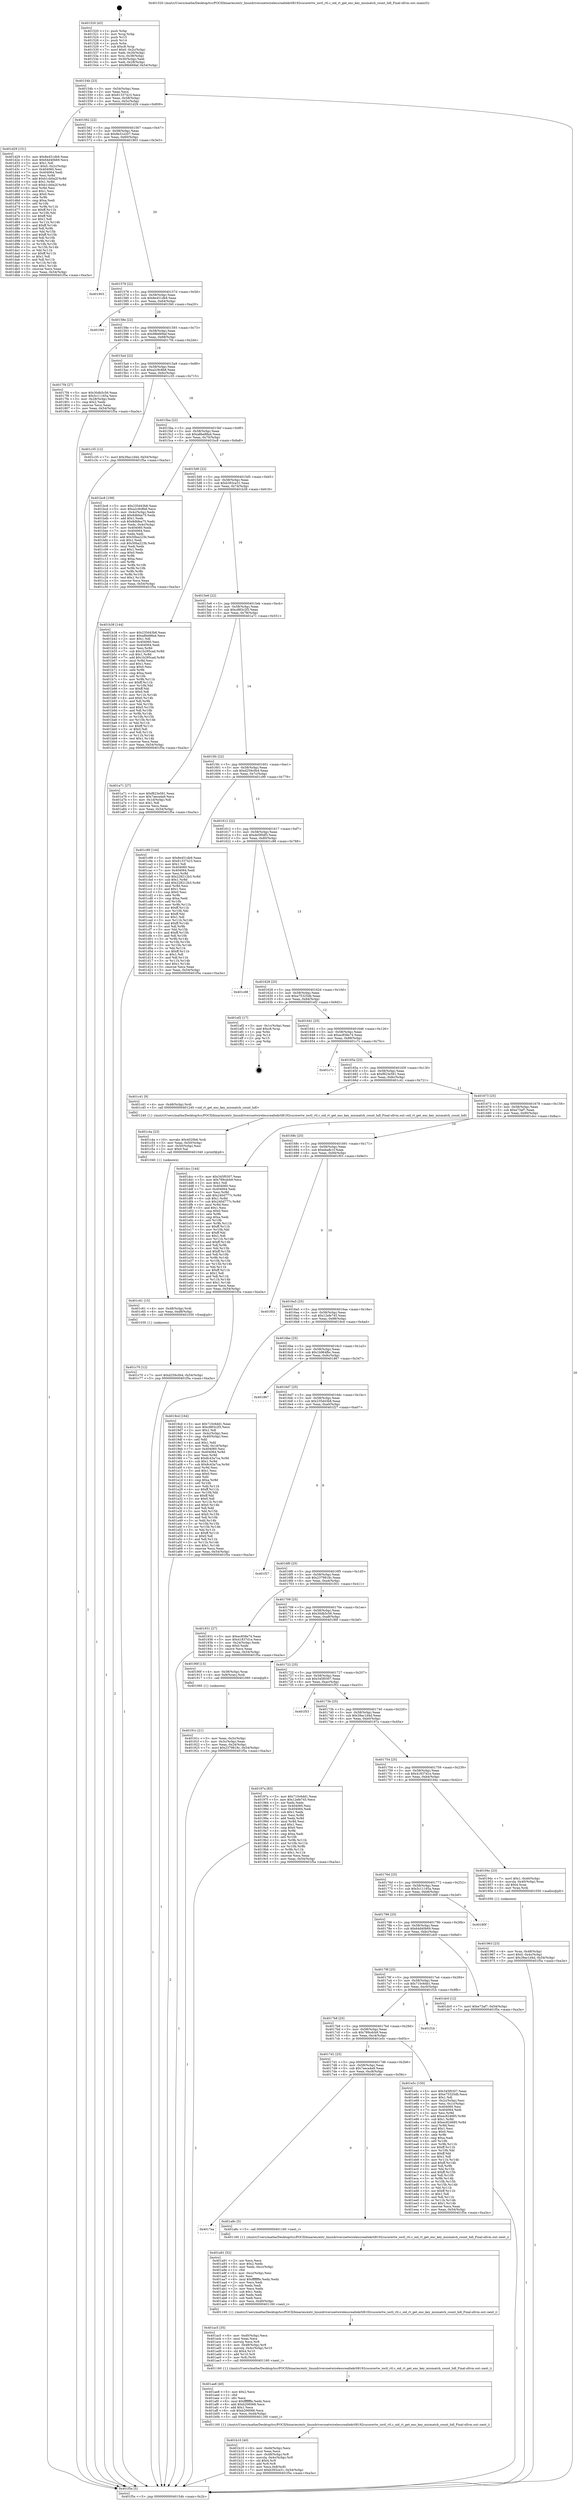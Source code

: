 digraph "0x401520" {
  label = "0x401520 (/mnt/c/Users/mathe/Desktop/tcc/POCII/binaries/extr_linuxdriversnetwirelessrealtekrtl8192cucorertw_ioctl_rtl.c_oid_rt_get_enc_key_mismatch_count_hdl_Final-ollvm.out::main(0))"
  labelloc = "t"
  node[shape=record]

  Entry [label="",width=0.3,height=0.3,shape=circle,fillcolor=black,style=filled]
  "0x40154b" [label="{
     0x40154b [23]\l
     | [instrs]\l
     &nbsp;&nbsp;0x40154b \<+3\>: mov -0x54(%rbp),%eax\l
     &nbsp;&nbsp;0x40154e \<+2\>: mov %eax,%ecx\l
     &nbsp;&nbsp;0x401550 \<+6\>: sub $0x81337423,%ecx\l
     &nbsp;&nbsp;0x401556 \<+3\>: mov %eax,-0x58(%rbp)\l
     &nbsp;&nbsp;0x401559 \<+3\>: mov %ecx,-0x5c(%rbp)\l
     &nbsp;&nbsp;0x40155c \<+6\>: je 0000000000401d29 \<main+0x809\>\l
  }"]
  "0x401d29" [label="{
     0x401d29 [151]\l
     | [instrs]\l
     &nbsp;&nbsp;0x401d29 \<+5\>: mov $0x8e451db9,%eax\l
     &nbsp;&nbsp;0x401d2e \<+5\>: mov $0x64d40b69,%ecx\l
     &nbsp;&nbsp;0x401d33 \<+2\>: mov $0x1,%dl\l
     &nbsp;&nbsp;0x401d35 \<+7\>: movl $0x0,-0x2c(%rbp)\l
     &nbsp;&nbsp;0x401d3c \<+7\>: mov 0x404060,%esi\l
     &nbsp;&nbsp;0x401d43 \<+7\>: mov 0x404064,%edi\l
     &nbsp;&nbsp;0x401d4a \<+3\>: mov %esi,%r8d\l
     &nbsp;&nbsp;0x401d4d \<+7\>: add $0xb1cb0a2f,%r8d\l
     &nbsp;&nbsp;0x401d54 \<+4\>: sub $0x1,%r8d\l
     &nbsp;&nbsp;0x401d58 \<+7\>: sub $0xb1cb0a2f,%r8d\l
     &nbsp;&nbsp;0x401d5f \<+4\>: imul %r8d,%esi\l
     &nbsp;&nbsp;0x401d63 \<+3\>: and $0x1,%esi\l
     &nbsp;&nbsp;0x401d66 \<+3\>: cmp $0x0,%esi\l
     &nbsp;&nbsp;0x401d69 \<+4\>: sete %r9b\l
     &nbsp;&nbsp;0x401d6d \<+3\>: cmp $0xa,%edi\l
     &nbsp;&nbsp;0x401d70 \<+4\>: setl %r10b\l
     &nbsp;&nbsp;0x401d74 \<+3\>: mov %r9b,%r11b\l
     &nbsp;&nbsp;0x401d77 \<+4\>: xor $0xff,%r11b\l
     &nbsp;&nbsp;0x401d7b \<+3\>: mov %r10b,%bl\l
     &nbsp;&nbsp;0x401d7e \<+3\>: xor $0xff,%bl\l
     &nbsp;&nbsp;0x401d81 \<+3\>: xor $0x1,%dl\l
     &nbsp;&nbsp;0x401d84 \<+3\>: mov %r11b,%r14b\l
     &nbsp;&nbsp;0x401d87 \<+4\>: and $0xff,%r14b\l
     &nbsp;&nbsp;0x401d8b \<+3\>: and %dl,%r9b\l
     &nbsp;&nbsp;0x401d8e \<+3\>: mov %bl,%r15b\l
     &nbsp;&nbsp;0x401d91 \<+4\>: and $0xff,%r15b\l
     &nbsp;&nbsp;0x401d95 \<+3\>: and %dl,%r10b\l
     &nbsp;&nbsp;0x401d98 \<+3\>: or %r9b,%r14b\l
     &nbsp;&nbsp;0x401d9b \<+3\>: or %r10b,%r15b\l
     &nbsp;&nbsp;0x401d9e \<+3\>: xor %r15b,%r14b\l
     &nbsp;&nbsp;0x401da1 \<+3\>: or %bl,%r11b\l
     &nbsp;&nbsp;0x401da4 \<+4\>: xor $0xff,%r11b\l
     &nbsp;&nbsp;0x401da8 \<+3\>: or $0x1,%dl\l
     &nbsp;&nbsp;0x401dab \<+3\>: and %dl,%r11b\l
     &nbsp;&nbsp;0x401dae \<+3\>: or %r11b,%r14b\l
     &nbsp;&nbsp;0x401db1 \<+4\>: test $0x1,%r14b\l
     &nbsp;&nbsp;0x401db5 \<+3\>: cmovne %ecx,%eax\l
     &nbsp;&nbsp;0x401db8 \<+3\>: mov %eax,-0x54(%rbp)\l
     &nbsp;&nbsp;0x401dbb \<+5\>: jmp 0000000000401f5a \<main+0xa3a\>\l
  }"]
  "0x401562" [label="{
     0x401562 [22]\l
     | [instrs]\l
     &nbsp;&nbsp;0x401562 \<+5\>: jmp 0000000000401567 \<main+0x47\>\l
     &nbsp;&nbsp;0x401567 \<+3\>: mov -0x58(%rbp),%eax\l
     &nbsp;&nbsp;0x40156a \<+5\>: sub $0x8e31e207,%eax\l
     &nbsp;&nbsp;0x40156f \<+3\>: mov %eax,-0x60(%rbp)\l
     &nbsp;&nbsp;0x401572 \<+6\>: je 0000000000401903 \<main+0x3e3\>\l
  }"]
  Exit [label="",width=0.3,height=0.3,shape=circle,fillcolor=black,style=filled,peripheries=2]
  "0x401903" [label="{
     0x401903\l
  }", style=dashed]
  "0x401578" [label="{
     0x401578 [22]\l
     | [instrs]\l
     &nbsp;&nbsp;0x401578 \<+5\>: jmp 000000000040157d \<main+0x5d\>\l
     &nbsp;&nbsp;0x40157d \<+3\>: mov -0x58(%rbp),%eax\l
     &nbsp;&nbsp;0x401580 \<+5\>: sub $0x8e451db9,%eax\l
     &nbsp;&nbsp;0x401585 \<+3\>: mov %eax,-0x64(%rbp)\l
     &nbsp;&nbsp;0x401588 \<+6\>: je 0000000000401f40 \<main+0xa20\>\l
  }"]
  "0x401c70" [label="{
     0x401c70 [12]\l
     | [instrs]\l
     &nbsp;&nbsp;0x401c70 \<+7\>: movl $0xd259c0b4,-0x54(%rbp)\l
     &nbsp;&nbsp;0x401c77 \<+5\>: jmp 0000000000401f5a \<main+0xa3a\>\l
  }"]
  "0x401f40" [label="{
     0x401f40\l
  }", style=dashed]
  "0x40158e" [label="{
     0x40158e [22]\l
     | [instrs]\l
     &nbsp;&nbsp;0x40158e \<+5\>: jmp 0000000000401593 \<main+0x73\>\l
     &nbsp;&nbsp;0x401593 \<+3\>: mov -0x58(%rbp),%eax\l
     &nbsp;&nbsp;0x401596 \<+5\>: sub $0x98b669af,%eax\l
     &nbsp;&nbsp;0x40159b \<+3\>: mov %eax,-0x68(%rbp)\l
     &nbsp;&nbsp;0x40159e \<+6\>: je 00000000004017f4 \<main+0x2d4\>\l
  }"]
  "0x401c61" [label="{
     0x401c61 [15]\l
     | [instrs]\l
     &nbsp;&nbsp;0x401c61 \<+4\>: mov -0x48(%rbp),%rdi\l
     &nbsp;&nbsp;0x401c65 \<+6\>: mov %eax,-0xd8(%rbp)\l
     &nbsp;&nbsp;0x401c6b \<+5\>: call 0000000000401030 \<free@plt\>\l
     | [calls]\l
     &nbsp;&nbsp;0x401030 \{1\} (unknown)\l
  }"]
  "0x4017f4" [label="{
     0x4017f4 [27]\l
     | [instrs]\l
     &nbsp;&nbsp;0x4017f4 \<+5\>: mov $0x30db5c56,%eax\l
     &nbsp;&nbsp;0x4017f9 \<+5\>: mov $0x5c11165a,%ecx\l
     &nbsp;&nbsp;0x4017fe \<+3\>: mov -0x28(%rbp),%edx\l
     &nbsp;&nbsp;0x401801 \<+3\>: cmp $0x2,%edx\l
     &nbsp;&nbsp;0x401804 \<+3\>: cmovne %ecx,%eax\l
     &nbsp;&nbsp;0x401807 \<+3\>: mov %eax,-0x54(%rbp)\l
     &nbsp;&nbsp;0x40180a \<+5\>: jmp 0000000000401f5a \<main+0xa3a\>\l
  }"]
  "0x4015a4" [label="{
     0x4015a4 [22]\l
     | [instrs]\l
     &nbsp;&nbsp;0x4015a4 \<+5\>: jmp 00000000004015a9 \<main+0x89\>\l
     &nbsp;&nbsp;0x4015a9 \<+3\>: mov -0x58(%rbp),%eax\l
     &nbsp;&nbsp;0x4015ac \<+5\>: sub $0xa2c9c8b8,%eax\l
     &nbsp;&nbsp;0x4015b1 \<+3\>: mov %eax,-0x6c(%rbp)\l
     &nbsp;&nbsp;0x4015b4 \<+6\>: je 0000000000401c35 \<main+0x715\>\l
  }"]
  "0x401f5a" [label="{
     0x401f5a [5]\l
     | [instrs]\l
     &nbsp;&nbsp;0x401f5a \<+5\>: jmp 000000000040154b \<main+0x2b\>\l
  }"]
  "0x401520" [label="{
     0x401520 [43]\l
     | [instrs]\l
     &nbsp;&nbsp;0x401520 \<+1\>: push %rbp\l
     &nbsp;&nbsp;0x401521 \<+3\>: mov %rsp,%rbp\l
     &nbsp;&nbsp;0x401524 \<+2\>: push %r15\l
     &nbsp;&nbsp;0x401526 \<+2\>: push %r14\l
     &nbsp;&nbsp;0x401528 \<+1\>: push %rbx\l
     &nbsp;&nbsp;0x401529 \<+7\>: sub $0xc8,%rsp\l
     &nbsp;&nbsp;0x401530 \<+7\>: movl $0x0,-0x2c(%rbp)\l
     &nbsp;&nbsp;0x401537 \<+3\>: mov %edi,-0x30(%rbp)\l
     &nbsp;&nbsp;0x40153a \<+4\>: mov %rsi,-0x38(%rbp)\l
     &nbsp;&nbsp;0x40153e \<+3\>: mov -0x30(%rbp),%edi\l
     &nbsp;&nbsp;0x401541 \<+3\>: mov %edi,-0x28(%rbp)\l
     &nbsp;&nbsp;0x401544 \<+7\>: movl $0x98b669af,-0x54(%rbp)\l
  }"]
  "0x401c4a" [label="{
     0x401c4a [23]\l
     | [instrs]\l
     &nbsp;&nbsp;0x401c4a \<+10\>: movabs $0x4020b6,%rdi\l
     &nbsp;&nbsp;0x401c54 \<+3\>: mov %eax,-0x50(%rbp)\l
     &nbsp;&nbsp;0x401c57 \<+3\>: mov -0x50(%rbp),%esi\l
     &nbsp;&nbsp;0x401c5a \<+2\>: mov $0x0,%al\l
     &nbsp;&nbsp;0x401c5c \<+5\>: call 0000000000401040 \<printf@plt\>\l
     | [calls]\l
     &nbsp;&nbsp;0x401040 \{1\} (unknown)\l
  }"]
  "0x401c35" [label="{
     0x401c35 [12]\l
     | [instrs]\l
     &nbsp;&nbsp;0x401c35 \<+7\>: movl $0x39ac1d4d,-0x54(%rbp)\l
     &nbsp;&nbsp;0x401c3c \<+5\>: jmp 0000000000401f5a \<main+0xa3a\>\l
  }"]
  "0x4015ba" [label="{
     0x4015ba [22]\l
     | [instrs]\l
     &nbsp;&nbsp;0x4015ba \<+5\>: jmp 00000000004015bf \<main+0x9f\>\l
     &nbsp;&nbsp;0x4015bf \<+3\>: mov -0x58(%rbp),%eax\l
     &nbsp;&nbsp;0x4015c2 \<+5\>: sub $0xa8be88a4,%eax\l
     &nbsp;&nbsp;0x4015c7 \<+3\>: mov %eax,-0x70(%rbp)\l
     &nbsp;&nbsp;0x4015ca \<+6\>: je 0000000000401bc8 \<main+0x6a8\>\l
  }"]
  "0x401b10" [label="{
     0x401b10 [40]\l
     | [instrs]\l
     &nbsp;&nbsp;0x401b10 \<+6\>: mov -0xd4(%rbp),%ecx\l
     &nbsp;&nbsp;0x401b16 \<+3\>: imul %eax,%ecx\l
     &nbsp;&nbsp;0x401b19 \<+4\>: mov -0x48(%rbp),%r8\l
     &nbsp;&nbsp;0x401b1d \<+4\>: movslq -0x4c(%rbp),%r9\l
     &nbsp;&nbsp;0x401b21 \<+4\>: shl $0x4,%r9\l
     &nbsp;&nbsp;0x401b25 \<+3\>: add %r9,%r8\l
     &nbsp;&nbsp;0x401b28 \<+4\>: mov %ecx,0x8(%r8)\l
     &nbsp;&nbsp;0x401b2c \<+7\>: movl $0xb393ce31,-0x54(%rbp)\l
     &nbsp;&nbsp;0x401b33 \<+5\>: jmp 0000000000401f5a \<main+0xa3a\>\l
  }"]
  "0x401bc8" [label="{
     0x401bc8 [109]\l
     | [instrs]\l
     &nbsp;&nbsp;0x401bc8 \<+5\>: mov $0x235d43b8,%eax\l
     &nbsp;&nbsp;0x401bcd \<+5\>: mov $0xa2c9c8b8,%ecx\l
     &nbsp;&nbsp;0x401bd2 \<+3\>: mov -0x4c(%rbp),%edx\l
     &nbsp;&nbsp;0x401bd5 \<+6\>: add $0x8dbfea75,%edx\l
     &nbsp;&nbsp;0x401bdb \<+3\>: add $0x1,%edx\l
     &nbsp;&nbsp;0x401bde \<+6\>: sub $0x8dbfea75,%edx\l
     &nbsp;&nbsp;0x401be4 \<+3\>: mov %edx,-0x4c(%rbp)\l
     &nbsp;&nbsp;0x401be7 \<+7\>: mov 0x404060,%edx\l
     &nbsp;&nbsp;0x401bee \<+7\>: mov 0x404064,%esi\l
     &nbsp;&nbsp;0x401bf5 \<+2\>: mov %edx,%edi\l
     &nbsp;&nbsp;0x401bf7 \<+6\>: add $0x50ba223b,%edi\l
     &nbsp;&nbsp;0x401bfd \<+3\>: sub $0x1,%edi\l
     &nbsp;&nbsp;0x401c00 \<+6\>: sub $0x50ba223b,%edi\l
     &nbsp;&nbsp;0x401c06 \<+3\>: imul %edi,%edx\l
     &nbsp;&nbsp;0x401c09 \<+3\>: and $0x1,%edx\l
     &nbsp;&nbsp;0x401c0c \<+3\>: cmp $0x0,%edx\l
     &nbsp;&nbsp;0x401c0f \<+4\>: sete %r8b\l
     &nbsp;&nbsp;0x401c13 \<+3\>: cmp $0xa,%esi\l
     &nbsp;&nbsp;0x401c16 \<+4\>: setl %r9b\l
     &nbsp;&nbsp;0x401c1a \<+3\>: mov %r8b,%r10b\l
     &nbsp;&nbsp;0x401c1d \<+3\>: and %r9b,%r10b\l
     &nbsp;&nbsp;0x401c20 \<+3\>: xor %r9b,%r8b\l
     &nbsp;&nbsp;0x401c23 \<+3\>: or %r8b,%r10b\l
     &nbsp;&nbsp;0x401c26 \<+4\>: test $0x1,%r10b\l
     &nbsp;&nbsp;0x401c2a \<+3\>: cmovne %ecx,%eax\l
     &nbsp;&nbsp;0x401c2d \<+3\>: mov %eax,-0x54(%rbp)\l
     &nbsp;&nbsp;0x401c30 \<+5\>: jmp 0000000000401f5a \<main+0xa3a\>\l
  }"]
  "0x4015d0" [label="{
     0x4015d0 [22]\l
     | [instrs]\l
     &nbsp;&nbsp;0x4015d0 \<+5\>: jmp 00000000004015d5 \<main+0xb5\>\l
     &nbsp;&nbsp;0x4015d5 \<+3\>: mov -0x58(%rbp),%eax\l
     &nbsp;&nbsp;0x4015d8 \<+5\>: sub $0xb393ce31,%eax\l
     &nbsp;&nbsp;0x4015dd \<+3\>: mov %eax,-0x74(%rbp)\l
     &nbsp;&nbsp;0x4015e0 \<+6\>: je 0000000000401b38 \<main+0x618\>\l
  }"]
  "0x401ae8" [label="{
     0x401ae8 [40]\l
     | [instrs]\l
     &nbsp;&nbsp;0x401ae8 \<+5\>: mov $0x2,%ecx\l
     &nbsp;&nbsp;0x401aed \<+1\>: cltd\l
     &nbsp;&nbsp;0x401aee \<+2\>: idiv %ecx\l
     &nbsp;&nbsp;0x401af0 \<+6\>: imul $0xfffffffe,%edx,%ecx\l
     &nbsp;&nbsp;0x401af6 \<+6\>: add $0xb206068,%ecx\l
     &nbsp;&nbsp;0x401afc \<+3\>: add $0x1,%ecx\l
     &nbsp;&nbsp;0x401aff \<+6\>: sub $0xb206068,%ecx\l
     &nbsp;&nbsp;0x401b05 \<+6\>: mov %ecx,-0xd4(%rbp)\l
     &nbsp;&nbsp;0x401b0b \<+5\>: call 0000000000401160 \<next_i\>\l
     | [calls]\l
     &nbsp;&nbsp;0x401160 \{1\} (/mnt/c/Users/mathe/Desktop/tcc/POCII/binaries/extr_linuxdriversnetwirelessrealtekrtl8192cucorertw_ioctl_rtl.c_oid_rt_get_enc_key_mismatch_count_hdl_Final-ollvm.out::next_i)\l
  }"]
  "0x401b38" [label="{
     0x401b38 [144]\l
     | [instrs]\l
     &nbsp;&nbsp;0x401b38 \<+5\>: mov $0x235d43b8,%eax\l
     &nbsp;&nbsp;0x401b3d \<+5\>: mov $0xa8be88a4,%ecx\l
     &nbsp;&nbsp;0x401b42 \<+2\>: mov $0x1,%dl\l
     &nbsp;&nbsp;0x401b44 \<+7\>: mov 0x404060,%esi\l
     &nbsp;&nbsp;0x401b4b \<+7\>: mov 0x404064,%edi\l
     &nbsp;&nbsp;0x401b52 \<+3\>: mov %esi,%r8d\l
     &nbsp;&nbsp;0x401b55 \<+7\>: sub $0x1b295cad,%r8d\l
     &nbsp;&nbsp;0x401b5c \<+4\>: sub $0x1,%r8d\l
     &nbsp;&nbsp;0x401b60 \<+7\>: add $0x1b295cad,%r8d\l
     &nbsp;&nbsp;0x401b67 \<+4\>: imul %r8d,%esi\l
     &nbsp;&nbsp;0x401b6b \<+3\>: and $0x1,%esi\l
     &nbsp;&nbsp;0x401b6e \<+3\>: cmp $0x0,%esi\l
     &nbsp;&nbsp;0x401b71 \<+4\>: sete %r9b\l
     &nbsp;&nbsp;0x401b75 \<+3\>: cmp $0xa,%edi\l
     &nbsp;&nbsp;0x401b78 \<+4\>: setl %r10b\l
     &nbsp;&nbsp;0x401b7c \<+3\>: mov %r9b,%r11b\l
     &nbsp;&nbsp;0x401b7f \<+4\>: xor $0xff,%r11b\l
     &nbsp;&nbsp;0x401b83 \<+3\>: mov %r10b,%bl\l
     &nbsp;&nbsp;0x401b86 \<+3\>: xor $0xff,%bl\l
     &nbsp;&nbsp;0x401b89 \<+3\>: xor $0x0,%dl\l
     &nbsp;&nbsp;0x401b8c \<+3\>: mov %r11b,%r14b\l
     &nbsp;&nbsp;0x401b8f \<+4\>: and $0x0,%r14b\l
     &nbsp;&nbsp;0x401b93 \<+3\>: and %dl,%r9b\l
     &nbsp;&nbsp;0x401b96 \<+3\>: mov %bl,%r15b\l
     &nbsp;&nbsp;0x401b99 \<+4\>: and $0x0,%r15b\l
     &nbsp;&nbsp;0x401b9d \<+3\>: and %dl,%r10b\l
     &nbsp;&nbsp;0x401ba0 \<+3\>: or %r9b,%r14b\l
     &nbsp;&nbsp;0x401ba3 \<+3\>: or %r10b,%r15b\l
     &nbsp;&nbsp;0x401ba6 \<+3\>: xor %r15b,%r14b\l
     &nbsp;&nbsp;0x401ba9 \<+3\>: or %bl,%r11b\l
     &nbsp;&nbsp;0x401bac \<+4\>: xor $0xff,%r11b\l
     &nbsp;&nbsp;0x401bb0 \<+3\>: or $0x0,%dl\l
     &nbsp;&nbsp;0x401bb3 \<+3\>: and %dl,%r11b\l
     &nbsp;&nbsp;0x401bb6 \<+3\>: or %r11b,%r14b\l
     &nbsp;&nbsp;0x401bb9 \<+4\>: test $0x1,%r14b\l
     &nbsp;&nbsp;0x401bbd \<+3\>: cmovne %ecx,%eax\l
     &nbsp;&nbsp;0x401bc0 \<+3\>: mov %eax,-0x54(%rbp)\l
     &nbsp;&nbsp;0x401bc3 \<+5\>: jmp 0000000000401f5a \<main+0xa3a\>\l
  }"]
  "0x4015e6" [label="{
     0x4015e6 [22]\l
     | [instrs]\l
     &nbsp;&nbsp;0x4015e6 \<+5\>: jmp 00000000004015eb \<main+0xcb\>\l
     &nbsp;&nbsp;0x4015eb \<+3\>: mov -0x58(%rbp),%eax\l
     &nbsp;&nbsp;0x4015ee \<+5\>: sub $0xc883c2f3,%eax\l
     &nbsp;&nbsp;0x4015f3 \<+3\>: mov %eax,-0x78(%rbp)\l
     &nbsp;&nbsp;0x4015f6 \<+6\>: je 0000000000401a71 \<main+0x551\>\l
  }"]
  "0x401ac5" [label="{
     0x401ac5 [35]\l
     | [instrs]\l
     &nbsp;&nbsp;0x401ac5 \<+6\>: mov -0xd0(%rbp),%ecx\l
     &nbsp;&nbsp;0x401acb \<+3\>: imul %eax,%ecx\l
     &nbsp;&nbsp;0x401ace \<+3\>: movslq %ecx,%r8\l
     &nbsp;&nbsp;0x401ad1 \<+4\>: mov -0x48(%rbp),%r9\l
     &nbsp;&nbsp;0x401ad5 \<+4\>: movslq -0x4c(%rbp),%r10\l
     &nbsp;&nbsp;0x401ad9 \<+4\>: shl $0x4,%r10\l
     &nbsp;&nbsp;0x401add \<+3\>: add %r10,%r9\l
     &nbsp;&nbsp;0x401ae0 \<+3\>: mov %r8,(%r9)\l
     &nbsp;&nbsp;0x401ae3 \<+5\>: call 0000000000401160 \<next_i\>\l
     | [calls]\l
     &nbsp;&nbsp;0x401160 \{1\} (/mnt/c/Users/mathe/Desktop/tcc/POCII/binaries/extr_linuxdriversnetwirelessrealtekrtl8192cucorertw_ioctl_rtl.c_oid_rt_get_enc_key_mismatch_count_hdl_Final-ollvm.out::next_i)\l
  }"]
  "0x401a71" [label="{
     0x401a71 [27]\l
     | [instrs]\l
     &nbsp;&nbsp;0x401a71 \<+5\>: mov $0xf823e581,%eax\l
     &nbsp;&nbsp;0x401a76 \<+5\>: mov $0x7aeca4a9,%ecx\l
     &nbsp;&nbsp;0x401a7b \<+3\>: mov -0x1d(%rbp),%dl\l
     &nbsp;&nbsp;0x401a7e \<+3\>: test $0x1,%dl\l
     &nbsp;&nbsp;0x401a81 \<+3\>: cmovne %ecx,%eax\l
     &nbsp;&nbsp;0x401a84 \<+3\>: mov %eax,-0x54(%rbp)\l
     &nbsp;&nbsp;0x401a87 \<+5\>: jmp 0000000000401f5a \<main+0xa3a\>\l
  }"]
  "0x4015fc" [label="{
     0x4015fc [22]\l
     | [instrs]\l
     &nbsp;&nbsp;0x4015fc \<+5\>: jmp 0000000000401601 \<main+0xe1\>\l
     &nbsp;&nbsp;0x401601 \<+3\>: mov -0x58(%rbp),%eax\l
     &nbsp;&nbsp;0x401604 \<+5\>: sub $0xd259c0b4,%eax\l
     &nbsp;&nbsp;0x401609 \<+3\>: mov %eax,-0x7c(%rbp)\l
     &nbsp;&nbsp;0x40160c \<+6\>: je 0000000000401c99 \<main+0x779\>\l
  }"]
  "0x401a91" [label="{
     0x401a91 [52]\l
     | [instrs]\l
     &nbsp;&nbsp;0x401a91 \<+2\>: xor %ecx,%ecx\l
     &nbsp;&nbsp;0x401a93 \<+5\>: mov $0x2,%edx\l
     &nbsp;&nbsp;0x401a98 \<+6\>: mov %edx,-0xcc(%rbp)\l
     &nbsp;&nbsp;0x401a9e \<+1\>: cltd\l
     &nbsp;&nbsp;0x401a9f \<+6\>: mov -0xcc(%rbp),%esi\l
     &nbsp;&nbsp;0x401aa5 \<+2\>: idiv %esi\l
     &nbsp;&nbsp;0x401aa7 \<+6\>: imul $0xfffffffe,%edx,%edx\l
     &nbsp;&nbsp;0x401aad \<+2\>: mov %ecx,%edi\l
     &nbsp;&nbsp;0x401aaf \<+2\>: sub %edx,%edi\l
     &nbsp;&nbsp;0x401ab1 \<+2\>: mov %ecx,%edx\l
     &nbsp;&nbsp;0x401ab3 \<+3\>: sub $0x1,%edx\l
     &nbsp;&nbsp;0x401ab6 \<+2\>: add %edx,%edi\l
     &nbsp;&nbsp;0x401ab8 \<+2\>: sub %edi,%ecx\l
     &nbsp;&nbsp;0x401aba \<+6\>: mov %ecx,-0xd0(%rbp)\l
     &nbsp;&nbsp;0x401ac0 \<+5\>: call 0000000000401160 \<next_i\>\l
     | [calls]\l
     &nbsp;&nbsp;0x401160 \{1\} (/mnt/c/Users/mathe/Desktop/tcc/POCII/binaries/extr_linuxdriversnetwirelessrealtekrtl8192cucorertw_ioctl_rtl.c_oid_rt_get_enc_key_mismatch_count_hdl_Final-ollvm.out::next_i)\l
  }"]
  "0x401c99" [label="{
     0x401c99 [144]\l
     | [instrs]\l
     &nbsp;&nbsp;0x401c99 \<+5\>: mov $0x8e451db9,%eax\l
     &nbsp;&nbsp;0x401c9e \<+5\>: mov $0x81337423,%ecx\l
     &nbsp;&nbsp;0x401ca3 \<+2\>: mov $0x1,%dl\l
     &nbsp;&nbsp;0x401ca5 \<+7\>: mov 0x404060,%esi\l
     &nbsp;&nbsp;0x401cac \<+7\>: mov 0x404064,%edi\l
     &nbsp;&nbsp;0x401cb3 \<+3\>: mov %esi,%r8d\l
     &nbsp;&nbsp;0x401cb6 \<+7\>: sub $0x228212b3,%r8d\l
     &nbsp;&nbsp;0x401cbd \<+4\>: sub $0x1,%r8d\l
     &nbsp;&nbsp;0x401cc1 \<+7\>: add $0x228212b3,%r8d\l
     &nbsp;&nbsp;0x401cc8 \<+4\>: imul %r8d,%esi\l
     &nbsp;&nbsp;0x401ccc \<+3\>: and $0x1,%esi\l
     &nbsp;&nbsp;0x401ccf \<+3\>: cmp $0x0,%esi\l
     &nbsp;&nbsp;0x401cd2 \<+4\>: sete %r9b\l
     &nbsp;&nbsp;0x401cd6 \<+3\>: cmp $0xa,%edi\l
     &nbsp;&nbsp;0x401cd9 \<+4\>: setl %r10b\l
     &nbsp;&nbsp;0x401cdd \<+3\>: mov %r9b,%r11b\l
     &nbsp;&nbsp;0x401ce0 \<+4\>: xor $0xff,%r11b\l
     &nbsp;&nbsp;0x401ce4 \<+3\>: mov %r10b,%bl\l
     &nbsp;&nbsp;0x401ce7 \<+3\>: xor $0xff,%bl\l
     &nbsp;&nbsp;0x401cea \<+3\>: xor $0x1,%dl\l
     &nbsp;&nbsp;0x401ced \<+3\>: mov %r11b,%r14b\l
     &nbsp;&nbsp;0x401cf0 \<+4\>: and $0xff,%r14b\l
     &nbsp;&nbsp;0x401cf4 \<+3\>: and %dl,%r9b\l
     &nbsp;&nbsp;0x401cf7 \<+3\>: mov %bl,%r15b\l
     &nbsp;&nbsp;0x401cfa \<+4\>: and $0xff,%r15b\l
     &nbsp;&nbsp;0x401cfe \<+3\>: and %dl,%r10b\l
     &nbsp;&nbsp;0x401d01 \<+3\>: or %r9b,%r14b\l
     &nbsp;&nbsp;0x401d04 \<+3\>: or %r10b,%r15b\l
     &nbsp;&nbsp;0x401d07 \<+3\>: xor %r15b,%r14b\l
     &nbsp;&nbsp;0x401d0a \<+3\>: or %bl,%r11b\l
     &nbsp;&nbsp;0x401d0d \<+4\>: xor $0xff,%r11b\l
     &nbsp;&nbsp;0x401d11 \<+3\>: or $0x1,%dl\l
     &nbsp;&nbsp;0x401d14 \<+3\>: and %dl,%r11b\l
     &nbsp;&nbsp;0x401d17 \<+3\>: or %r11b,%r14b\l
     &nbsp;&nbsp;0x401d1a \<+4\>: test $0x1,%r14b\l
     &nbsp;&nbsp;0x401d1e \<+3\>: cmovne %ecx,%eax\l
     &nbsp;&nbsp;0x401d21 \<+3\>: mov %eax,-0x54(%rbp)\l
     &nbsp;&nbsp;0x401d24 \<+5\>: jmp 0000000000401f5a \<main+0xa3a\>\l
  }"]
  "0x401612" [label="{
     0x401612 [22]\l
     | [instrs]\l
     &nbsp;&nbsp;0x401612 \<+5\>: jmp 0000000000401617 \<main+0xf7\>\l
     &nbsp;&nbsp;0x401617 \<+3\>: mov -0x58(%rbp),%eax\l
     &nbsp;&nbsp;0x40161a \<+5\>: sub $0xde5f0df3,%eax\l
     &nbsp;&nbsp;0x40161f \<+3\>: mov %eax,-0x80(%rbp)\l
     &nbsp;&nbsp;0x401622 \<+6\>: je 0000000000401c88 \<main+0x768\>\l
  }"]
  "0x4017ea" [label="{
     0x4017ea\l
  }", style=dashed]
  "0x401c88" [label="{
     0x401c88\l
  }", style=dashed]
  "0x401628" [label="{
     0x401628 [25]\l
     | [instrs]\l
     &nbsp;&nbsp;0x401628 \<+5\>: jmp 000000000040162d \<main+0x10d\>\l
     &nbsp;&nbsp;0x40162d \<+3\>: mov -0x58(%rbp),%eax\l
     &nbsp;&nbsp;0x401630 \<+5\>: sub $0xe75325db,%eax\l
     &nbsp;&nbsp;0x401635 \<+6\>: mov %eax,-0x84(%rbp)\l
     &nbsp;&nbsp;0x40163b \<+6\>: je 0000000000401ef2 \<main+0x9d2\>\l
  }"]
  "0x401a8c" [label="{
     0x401a8c [5]\l
     | [instrs]\l
     &nbsp;&nbsp;0x401a8c \<+5\>: call 0000000000401160 \<next_i\>\l
     | [calls]\l
     &nbsp;&nbsp;0x401160 \{1\} (/mnt/c/Users/mathe/Desktop/tcc/POCII/binaries/extr_linuxdriversnetwirelessrealtekrtl8192cucorertw_ioctl_rtl.c_oid_rt_get_enc_key_mismatch_count_hdl_Final-ollvm.out::next_i)\l
  }"]
  "0x401ef2" [label="{
     0x401ef2 [17]\l
     | [instrs]\l
     &nbsp;&nbsp;0x401ef2 \<+3\>: mov -0x1c(%rbp),%eax\l
     &nbsp;&nbsp;0x401ef5 \<+7\>: add $0xc8,%rsp\l
     &nbsp;&nbsp;0x401efc \<+1\>: pop %rbx\l
     &nbsp;&nbsp;0x401efd \<+2\>: pop %r14\l
     &nbsp;&nbsp;0x401eff \<+2\>: pop %r15\l
     &nbsp;&nbsp;0x401f01 \<+1\>: pop %rbp\l
     &nbsp;&nbsp;0x401f02 \<+1\>: ret\l
  }"]
  "0x401641" [label="{
     0x401641 [25]\l
     | [instrs]\l
     &nbsp;&nbsp;0x401641 \<+5\>: jmp 0000000000401646 \<main+0x126\>\l
     &nbsp;&nbsp;0x401646 \<+3\>: mov -0x58(%rbp),%eax\l
     &nbsp;&nbsp;0x401649 \<+5\>: sub $0xec858e74,%eax\l
     &nbsp;&nbsp;0x40164e \<+6\>: mov %eax,-0x88(%rbp)\l
     &nbsp;&nbsp;0x401654 \<+6\>: je 0000000000401c7c \<main+0x75c\>\l
  }"]
  "0x4017d1" [label="{
     0x4017d1 [25]\l
     | [instrs]\l
     &nbsp;&nbsp;0x4017d1 \<+5\>: jmp 00000000004017d6 \<main+0x2b6\>\l
     &nbsp;&nbsp;0x4017d6 \<+3\>: mov -0x58(%rbp),%eax\l
     &nbsp;&nbsp;0x4017d9 \<+5\>: sub $0x7aeca4a9,%eax\l
     &nbsp;&nbsp;0x4017de \<+6\>: mov %eax,-0xc8(%rbp)\l
     &nbsp;&nbsp;0x4017e4 \<+6\>: je 0000000000401a8c \<main+0x56c\>\l
  }"]
  "0x401c7c" [label="{
     0x401c7c\l
  }", style=dashed]
  "0x40165a" [label="{
     0x40165a [25]\l
     | [instrs]\l
     &nbsp;&nbsp;0x40165a \<+5\>: jmp 000000000040165f \<main+0x13f\>\l
     &nbsp;&nbsp;0x40165f \<+3\>: mov -0x58(%rbp),%eax\l
     &nbsp;&nbsp;0x401662 \<+5\>: sub $0xf823e581,%eax\l
     &nbsp;&nbsp;0x401667 \<+6\>: mov %eax,-0x8c(%rbp)\l
     &nbsp;&nbsp;0x40166d \<+6\>: je 0000000000401c41 \<main+0x721\>\l
  }"]
  "0x401e5c" [label="{
     0x401e5c [150]\l
     | [instrs]\l
     &nbsp;&nbsp;0x401e5c \<+5\>: mov $0x345f0307,%eax\l
     &nbsp;&nbsp;0x401e61 \<+5\>: mov $0xe75325db,%ecx\l
     &nbsp;&nbsp;0x401e66 \<+2\>: mov $0x1,%dl\l
     &nbsp;&nbsp;0x401e68 \<+3\>: mov -0x2c(%rbp),%esi\l
     &nbsp;&nbsp;0x401e6b \<+3\>: mov %esi,-0x1c(%rbp)\l
     &nbsp;&nbsp;0x401e6e \<+7\>: mov 0x404060,%esi\l
     &nbsp;&nbsp;0x401e75 \<+7\>: mov 0x404064,%edi\l
     &nbsp;&nbsp;0x401e7c \<+3\>: mov %esi,%r8d\l
     &nbsp;&nbsp;0x401e7f \<+7\>: add $0xec824685,%r8d\l
     &nbsp;&nbsp;0x401e86 \<+4\>: sub $0x1,%r8d\l
     &nbsp;&nbsp;0x401e8a \<+7\>: sub $0xec824685,%r8d\l
     &nbsp;&nbsp;0x401e91 \<+4\>: imul %r8d,%esi\l
     &nbsp;&nbsp;0x401e95 \<+3\>: and $0x1,%esi\l
     &nbsp;&nbsp;0x401e98 \<+3\>: cmp $0x0,%esi\l
     &nbsp;&nbsp;0x401e9b \<+4\>: sete %r9b\l
     &nbsp;&nbsp;0x401e9f \<+3\>: cmp $0xa,%edi\l
     &nbsp;&nbsp;0x401ea2 \<+4\>: setl %r10b\l
     &nbsp;&nbsp;0x401ea6 \<+3\>: mov %r9b,%r11b\l
     &nbsp;&nbsp;0x401ea9 \<+4\>: xor $0xff,%r11b\l
     &nbsp;&nbsp;0x401ead \<+3\>: mov %r10b,%bl\l
     &nbsp;&nbsp;0x401eb0 \<+3\>: xor $0xff,%bl\l
     &nbsp;&nbsp;0x401eb3 \<+3\>: xor $0x1,%dl\l
     &nbsp;&nbsp;0x401eb6 \<+3\>: mov %r11b,%r14b\l
     &nbsp;&nbsp;0x401eb9 \<+4\>: and $0xff,%r14b\l
     &nbsp;&nbsp;0x401ebd \<+3\>: and %dl,%r9b\l
     &nbsp;&nbsp;0x401ec0 \<+3\>: mov %bl,%r15b\l
     &nbsp;&nbsp;0x401ec3 \<+4\>: and $0xff,%r15b\l
     &nbsp;&nbsp;0x401ec7 \<+3\>: and %dl,%r10b\l
     &nbsp;&nbsp;0x401eca \<+3\>: or %r9b,%r14b\l
     &nbsp;&nbsp;0x401ecd \<+3\>: or %r10b,%r15b\l
     &nbsp;&nbsp;0x401ed0 \<+3\>: xor %r15b,%r14b\l
     &nbsp;&nbsp;0x401ed3 \<+3\>: or %bl,%r11b\l
     &nbsp;&nbsp;0x401ed6 \<+4\>: xor $0xff,%r11b\l
     &nbsp;&nbsp;0x401eda \<+3\>: or $0x1,%dl\l
     &nbsp;&nbsp;0x401edd \<+3\>: and %dl,%r11b\l
     &nbsp;&nbsp;0x401ee0 \<+3\>: or %r11b,%r14b\l
     &nbsp;&nbsp;0x401ee3 \<+4\>: test $0x1,%r14b\l
     &nbsp;&nbsp;0x401ee7 \<+3\>: cmovne %ecx,%eax\l
     &nbsp;&nbsp;0x401eea \<+3\>: mov %eax,-0x54(%rbp)\l
     &nbsp;&nbsp;0x401eed \<+5\>: jmp 0000000000401f5a \<main+0xa3a\>\l
  }"]
  "0x401c41" [label="{
     0x401c41 [9]\l
     | [instrs]\l
     &nbsp;&nbsp;0x401c41 \<+4\>: mov -0x48(%rbp),%rdi\l
     &nbsp;&nbsp;0x401c45 \<+5\>: call 0000000000401240 \<oid_rt_get_enc_key_mismatch_count_hdl\>\l
     | [calls]\l
     &nbsp;&nbsp;0x401240 \{1\} (/mnt/c/Users/mathe/Desktop/tcc/POCII/binaries/extr_linuxdriversnetwirelessrealtekrtl8192cucorertw_ioctl_rtl.c_oid_rt_get_enc_key_mismatch_count_hdl_Final-ollvm.out::oid_rt_get_enc_key_mismatch_count_hdl)\l
  }"]
  "0x401673" [label="{
     0x401673 [25]\l
     | [instrs]\l
     &nbsp;&nbsp;0x401673 \<+5\>: jmp 0000000000401678 \<main+0x158\>\l
     &nbsp;&nbsp;0x401678 \<+3\>: mov -0x58(%rbp),%eax\l
     &nbsp;&nbsp;0x40167b \<+5\>: sub $0xe73af7,%eax\l
     &nbsp;&nbsp;0x401680 \<+6\>: mov %eax,-0x90(%rbp)\l
     &nbsp;&nbsp;0x401686 \<+6\>: je 0000000000401dcc \<main+0x8ac\>\l
  }"]
  "0x4017b8" [label="{
     0x4017b8 [25]\l
     | [instrs]\l
     &nbsp;&nbsp;0x4017b8 \<+5\>: jmp 00000000004017bd \<main+0x29d\>\l
     &nbsp;&nbsp;0x4017bd \<+3\>: mov -0x58(%rbp),%eax\l
     &nbsp;&nbsp;0x4017c0 \<+5\>: sub $0x789cdcb9,%eax\l
     &nbsp;&nbsp;0x4017c5 \<+6\>: mov %eax,-0xc4(%rbp)\l
     &nbsp;&nbsp;0x4017cb \<+6\>: je 0000000000401e5c \<main+0x93c\>\l
  }"]
  "0x401dcc" [label="{
     0x401dcc [144]\l
     | [instrs]\l
     &nbsp;&nbsp;0x401dcc \<+5\>: mov $0x345f0307,%eax\l
     &nbsp;&nbsp;0x401dd1 \<+5\>: mov $0x789cdcb9,%ecx\l
     &nbsp;&nbsp;0x401dd6 \<+2\>: mov $0x1,%dl\l
     &nbsp;&nbsp;0x401dd8 \<+7\>: mov 0x404060,%esi\l
     &nbsp;&nbsp;0x401ddf \<+7\>: mov 0x404064,%edi\l
     &nbsp;&nbsp;0x401de6 \<+3\>: mov %esi,%r8d\l
     &nbsp;&nbsp;0x401de9 \<+7\>: add $0x240d777c,%r8d\l
     &nbsp;&nbsp;0x401df0 \<+4\>: sub $0x1,%r8d\l
     &nbsp;&nbsp;0x401df4 \<+7\>: sub $0x240d777c,%r8d\l
     &nbsp;&nbsp;0x401dfb \<+4\>: imul %r8d,%esi\l
     &nbsp;&nbsp;0x401dff \<+3\>: and $0x1,%esi\l
     &nbsp;&nbsp;0x401e02 \<+3\>: cmp $0x0,%esi\l
     &nbsp;&nbsp;0x401e05 \<+4\>: sete %r9b\l
     &nbsp;&nbsp;0x401e09 \<+3\>: cmp $0xa,%edi\l
     &nbsp;&nbsp;0x401e0c \<+4\>: setl %r10b\l
     &nbsp;&nbsp;0x401e10 \<+3\>: mov %r9b,%r11b\l
     &nbsp;&nbsp;0x401e13 \<+4\>: xor $0xff,%r11b\l
     &nbsp;&nbsp;0x401e17 \<+3\>: mov %r10b,%bl\l
     &nbsp;&nbsp;0x401e1a \<+3\>: xor $0xff,%bl\l
     &nbsp;&nbsp;0x401e1d \<+3\>: xor $0x1,%dl\l
     &nbsp;&nbsp;0x401e20 \<+3\>: mov %r11b,%r14b\l
     &nbsp;&nbsp;0x401e23 \<+4\>: and $0xff,%r14b\l
     &nbsp;&nbsp;0x401e27 \<+3\>: and %dl,%r9b\l
     &nbsp;&nbsp;0x401e2a \<+3\>: mov %bl,%r15b\l
     &nbsp;&nbsp;0x401e2d \<+4\>: and $0xff,%r15b\l
     &nbsp;&nbsp;0x401e31 \<+3\>: and %dl,%r10b\l
     &nbsp;&nbsp;0x401e34 \<+3\>: or %r9b,%r14b\l
     &nbsp;&nbsp;0x401e37 \<+3\>: or %r10b,%r15b\l
     &nbsp;&nbsp;0x401e3a \<+3\>: xor %r15b,%r14b\l
     &nbsp;&nbsp;0x401e3d \<+3\>: or %bl,%r11b\l
     &nbsp;&nbsp;0x401e40 \<+4\>: xor $0xff,%r11b\l
     &nbsp;&nbsp;0x401e44 \<+3\>: or $0x1,%dl\l
     &nbsp;&nbsp;0x401e47 \<+3\>: and %dl,%r11b\l
     &nbsp;&nbsp;0x401e4a \<+3\>: or %r11b,%r14b\l
     &nbsp;&nbsp;0x401e4d \<+4\>: test $0x1,%r14b\l
     &nbsp;&nbsp;0x401e51 \<+3\>: cmovne %ecx,%eax\l
     &nbsp;&nbsp;0x401e54 \<+3\>: mov %eax,-0x54(%rbp)\l
     &nbsp;&nbsp;0x401e57 \<+5\>: jmp 0000000000401f5a \<main+0xa3a\>\l
  }"]
  "0x40168c" [label="{
     0x40168c [25]\l
     | [instrs]\l
     &nbsp;&nbsp;0x40168c \<+5\>: jmp 0000000000401691 \<main+0x171\>\l
     &nbsp;&nbsp;0x401691 \<+3\>: mov -0x58(%rbp),%eax\l
     &nbsp;&nbsp;0x401694 \<+5\>: sub $0xeba8c1f,%eax\l
     &nbsp;&nbsp;0x401699 \<+6\>: mov %eax,-0x94(%rbp)\l
     &nbsp;&nbsp;0x40169f \<+6\>: je 0000000000401f03 \<main+0x9e3\>\l
  }"]
  "0x401f1b" [label="{
     0x401f1b\l
  }", style=dashed]
  "0x401f03" [label="{
     0x401f03\l
  }", style=dashed]
  "0x4016a5" [label="{
     0x4016a5 [25]\l
     | [instrs]\l
     &nbsp;&nbsp;0x4016a5 \<+5\>: jmp 00000000004016aa \<main+0x18a\>\l
     &nbsp;&nbsp;0x4016aa \<+3\>: mov -0x58(%rbp),%eax\l
     &nbsp;&nbsp;0x4016ad \<+5\>: sub $0x12efe745,%eax\l
     &nbsp;&nbsp;0x4016b2 \<+6\>: mov %eax,-0x98(%rbp)\l
     &nbsp;&nbsp;0x4016b8 \<+6\>: je 00000000004019cd \<main+0x4ad\>\l
  }"]
  "0x40179f" [label="{
     0x40179f [25]\l
     | [instrs]\l
     &nbsp;&nbsp;0x40179f \<+5\>: jmp 00000000004017a4 \<main+0x284\>\l
     &nbsp;&nbsp;0x4017a4 \<+3\>: mov -0x58(%rbp),%eax\l
     &nbsp;&nbsp;0x4017a7 \<+5\>: sub $0x710c6dd1,%eax\l
     &nbsp;&nbsp;0x4017ac \<+6\>: mov %eax,-0xc0(%rbp)\l
     &nbsp;&nbsp;0x4017b2 \<+6\>: je 0000000000401f1b \<main+0x9fb\>\l
  }"]
  "0x4019cd" [label="{
     0x4019cd [164]\l
     | [instrs]\l
     &nbsp;&nbsp;0x4019cd \<+5\>: mov $0x710c6dd1,%eax\l
     &nbsp;&nbsp;0x4019d2 \<+5\>: mov $0xc883c2f3,%ecx\l
     &nbsp;&nbsp;0x4019d7 \<+2\>: mov $0x1,%dl\l
     &nbsp;&nbsp;0x4019d9 \<+3\>: mov -0x4c(%rbp),%esi\l
     &nbsp;&nbsp;0x4019dc \<+3\>: cmp -0x40(%rbp),%esi\l
     &nbsp;&nbsp;0x4019df \<+4\>: setl %dil\l
     &nbsp;&nbsp;0x4019e3 \<+4\>: and $0x1,%dil\l
     &nbsp;&nbsp;0x4019e7 \<+4\>: mov %dil,-0x1d(%rbp)\l
     &nbsp;&nbsp;0x4019eb \<+7\>: mov 0x404060,%esi\l
     &nbsp;&nbsp;0x4019f2 \<+8\>: mov 0x404064,%r8d\l
     &nbsp;&nbsp;0x4019fa \<+3\>: mov %esi,%r9d\l
     &nbsp;&nbsp;0x4019fd \<+7\>: add $0x8c43a7ca,%r9d\l
     &nbsp;&nbsp;0x401a04 \<+4\>: sub $0x1,%r9d\l
     &nbsp;&nbsp;0x401a08 \<+7\>: sub $0x8c43a7ca,%r9d\l
     &nbsp;&nbsp;0x401a0f \<+4\>: imul %r9d,%esi\l
     &nbsp;&nbsp;0x401a13 \<+3\>: and $0x1,%esi\l
     &nbsp;&nbsp;0x401a16 \<+3\>: cmp $0x0,%esi\l
     &nbsp;&nbsp;0x401a19 \<+4\>: sete %dil\l
     &nbsp;&nbsp;0x401a1d \<+4\>: cmp $0xa,%r8d\l
     &nbsp;&nbsp;0x401a21 \<+4\>: setl %r10b\l
     &nbsp;&nbsp;0x401a25 \<+3\>: mov %dil,%r11b\l
     &nbsp;&nbsp;0x401a28 \<+4\>: xor $0xff,%r11b\l
     &nbsp;&nbsp;0x401a2c \<+3\>: mov %r10b,%bl\l
     &nbsp;&nbsp;0x401a2f \<+3\>: xor $0xff,%bl\l
     &nbsp;&nbsp;0x401a32 \<+3\>: xor $0x0,%dl\l
     &nbsp;&nbsp;0x401a35 \<+3\>: mov %r11b,%r14b\l
     &nbsp;&nbsp;0x401a38 \<+4\>: and $0x0,%r14b\l
     &nbsp;&nbsp;0x401a3c \<+3\>: and %dl,%dil\l
     &nbsp;&nbsp;0x401a3f \<+3\>: mov %bl,%r15b\l
     &nbsp;&nbsp;0x401a42 \<+4\>: and $0x0,%r15b\l
     &nbsp;&nbsp;0x401a46 \<+3\>: and %dl,%r10b\l
     &nbsp;&nbsp;0x401a49 \<+3\>: or %dil,%r14b\l
     &nbsp;&nbsp;0x401a4c \<+3\>: or %r10b,%r15b\l
     &nbsp;&nbsp;0x401a4f \<+3\>: xor %r15b,%r14b\l
     &nbsp;&nbsp;0x401a52 \<+3\>: or %bl,%r11b\l
     &nbsp;&nbsp;0x401a55 \<+4\>: xor $0xff,%r11b\l
     &nbsp;&nbsp;0x401a59 \<+3\>: or $0x0,%dl\l
     &nbsp;&nbsp;0x401a5c \<+3\>: and %dl,%r11b\l
     &nbsp;&nbsp;0x401a5f \<+3\>: or %r11b,%r14b\l
     &nbsp;&nbsp;0x401a62 \<+4\>: test $0x1,%r14b\l
     &nbsp;&nbsp;0x401a66 \<+3\>: cmovne %ecx,%eax\l
     &nbsp;&nbsp;0x401a69 \<+3\>: mov %eax,-0x54(%rbp)\l
     &nbsp;&nbsp;0x401a6c \<+5\>: jmp 0000000000401f5a \<main+0xa3a\>\l
  }"]
  "0x4016be" [label="{
     0x4016be [25]\l
     | [instrs]\l
     &nbsp;&nbsp;0x4016be \<+5\>: jmp 00000000004016c3 \<main+0x1a3\>\l
     &nbsp;&nbsp;0x4016c3 \<+3\>: mov -0x58(%rbp),%eax\l
     &nbsp;&nbsp;0x4016c6 \<+5\>: sub $0x1b964fbc,%eax\l
     &nbsp;&nbsp;0x4016cb \<+6\>: mov %eax,-0x9c(%rbp)\l
     &nbsp;&nbsp;0x4016d1 \<+6\>: je 0000000000401867 \<main+0x347\>\l
  }"]
  "0x401dc0" [label="{
     0x401dc0 [12]\l
     | [instrs]\l
     &nbsp;&nbsp;0x401dc0 \<+7\>: movl $0xe73af7,-0x54(%rbp)\l
     &nbsp;&nbsp;0x401dc7 \<+5\>: jmp 0000000000401f5a \<main+0xa3a\>\l
  }"]
  "0x401867" [label="{
     0x401867\l
  }", style=dashed]
  "0x4016d7" [label="{
     0x4016d7 [25]\l
     | [instrs]\l
     &nbsp;&nbsp;0x4016d7 \<+5\>: jmp 00000000004016dc \<main+0x1bc\>\l
     &nbsp;&nbsp;0x4016dc \<+3\>: mov -0x58(%rbp),%eax\l
     &nbsp;&nbsp;0x4016df \<+5\>: sub $0x235d43b8,%eax\l
     &nbsp;&nbsp;0x4016e4 \<+6\>: mov %eax,-0xa0(%rbp)\l
     &nbsp;&nbsp;0x4016ea \<+6\>: je 0000000000401f27 \<main+0xa07\>\l
  }"]
  "0x401786" [label="{
     0x401786 [25]\l
     | [instrs]\l
     &nbsp;&nbsp;0x401786 \<+5\>: jmp 000000000040178b \<main+0x26b\>\l
     &nbsp;&nbsp;0x40178b \<+3\>: mov -0x58(%rbp),%eax\l
     &nbsp;&nbsp;0x40178e \<+5\>: sub $0x64d40b69,%eax\l
     &nbsp;&nbsp;0x401793 \<+6\>: mov %eax,-0xbc(%rbp)\l
     &nbsp;&nbsp;0x401799 \<+6\>: je 0000000000401dc0 \<main+0x8a0\>\l
  }"]
  "0x401f27" [label="{
     0x401f27\l
  }", style=dashed]
  "0x4016f0" [label="{
     0x4016f0 [25]\l
     | [instrs]\l
     &nbsp;&nbsp;0x4016f0 \<+5\>: jmp 00000000004016f5 \<main+0x1d5\>\l
     &nbsp;&nbsp;0x4016f5 \<+3\>: mov -0x58(%rbp),%eax\l
     &nbsp;&nbsp;0x4016f8 \<+5\>: sub $0x2379818c,%eax\l
     &nbsp;&nbsp;0x4016fd \<+6\>: mov %eax,-0xa4(%rbp)\l
     &nbsp;&nbsp;0x401703 \<+6\>: je 0000000000401931 \<main+0x411\>\l
  }"]
  "0x40180f" [label="{
     0x40180f\l
  }", style=dashed]
  "0x401931" [label="{
     0x401931 [27]\l
     | [instrs]\l
     &nbsp;&nbsp;0x401931 \<+5\>: mov $0xec858e74,%eax\l
     &nbsp;&nbsp;0x401936 \<+5\>: mov $0x41837d1e,%ecx\l
     &nbsp;&nbsp;0x40193b \<+3\>: mov -0x24(%rbp),%edx\l
     &nbsp;&nbsp;0x40193e \<+3\>: cmp $0x0,%edx\l
     &nbsp;&nbsp;0x401941 \<+3\>: cmove %ecx,%eax\l
     &nbsp;&nbsp;0x401944 \<+3\>: mov %eax,-0x54(%rbp)\l
     &nbsp;&nbsp;0x401947 \<+5\>: jmp 0000000000401f5a \<main+0xa3a\>\l
  }"]
  "0x401709" [label="{
     0x401709 [25]\l
     | [instrs]\l
     &nbsp;&nbsp;0x401709 \<+5\>: jmp 000000000040170e \<main+0x1ee\>\l
     &nbsp;&nbsp;0x40170e \<+3\>: mov -0x58(%rbp),%eax\l
     &nbsp;&nbsp;0x401711 \<+5\>: sub $0x30db5c56,%eax\l
     &nbsp;&nbsp;0x401716 \<+6\>: mov %eax,-0xa8(%rbp)\l
     &nbsp;&nbsp;0x40171c \<+6\>: je 000000000040190f \<main+0x3ef\>\l
  }"]
  "0x401963" [label="{
     0x401963 [23]\l
     | [instrs]\l
     &nbsp;&nbsp;0x401963 \<+4\>: mov %rax,-0x48(%rbp)\l
     &nbsp;&nbsp;0x401967 \<+7\>: movl $0x0,-0x4c(%rbp)\l
     &nbsp;&nbsp;0x40196e \<+7\>: movl $0x39ac1d4d,-0x54(%rbp)\l
     &nbsp;&nbsp;0x401975 \<+5\>: jmp 0000000000401f5a \<main+0xa3a\>\l
  }"]
  "0x40190f" [label="{
     0x40190f [13]\l
     | [instrs]\l
     &nbsp;&nbsp;0x40190f \<+4\>: mov -0x38(%rbp),%rax\l
     &nbsp;&nbsp;0x401913 \<+4\>: mov 0x8(%rax),%rdi\l
     &nbsp;&nbsp;0x401917 \<+5\>: call 0000000000401060 \<atoi@plt\>\l
     | [calls]\l
     &nbsp;&nbsp;0x401060 \{1\} (unknown)\l
  }"]
  "0x401722" [label="{
     0x401722 [25]\l
     | [instrs]\l
     &nbsp;&nbsp;0x401722 \<+5\>: jmp 0000000000401727 \<main+0x207\>\l
     &nbsp;&nbsp;0x401727 \<+3\>: mov -0x58(%rbp),%eax\l
     &nbsp;&nbsp;0x40172a \<+5\>: sub $0x345f0307,%eax\l
     &nbsp;&nbsp;0x40172f \<+6\>: mov %eax,-0xac(%rbp)\l
     &nbsp;&nbsp;0x401735 \<+6\>: je 0000000000401f53 \<main+0xa33\>\l
  }"]
  "0x40191c" [label="{
     0x40191c [21]\l
     | [instrs]\l
     &nbsp;&nbsp;0x40191c \<+3\>: mov %eax,-0x3c(%rbp)\l
     &nbsp;&nbsp;0x40191f \<+3\>: mov -0x3c(%rbp),%eax\l
     &nbsp;&nbsp;0x401922 \<+3\>: mov %eax,-0x24(%rbp)\l
     &nbsp;&nbsp;0x401925 \<+7\>: movl $0x2379818c,-0x54(%rbp)\l
     &nbsp;&nbsp;0x40192c \<+5\>: jmp 0000000000401f5a \<main+0xa3a\>\l
  }"]
  "0x40176d" [label="{
     0x40176d [25]\l
     | [instrs]\l
     &nbsp;&nbsp;0x40176d \<+5\>: jmp 0000000000401772 \<main+0x252\>\l
     &nbsp;&nbsp;0x401772 \<+3\>: mov -0x58(%rbp),%eax\l
     &nbsp;&nbsp;0x401775 \<+5\>: sub $0x5c11165a,%eax\l
     &nbsp;&nbsp;0x40177a \<+6\>: mov %eax,-0xb8(%rbp)\l
     &nbsp;&nbsp;0x401780 \<+6\>: je 000000000040180f \<main+0x2ef\>\l
  }"]
  "0x401f53" [label="{
     0x401f53\l
  }", style=dashed]
  "0x40173b" [label="{
     0x40173b [25]\l
     | [instrs]\l
     &nbsp;&nbsp;0x40173b \<+5\>: jmp 0000000000401740 \<main+0x220\>\l
     &nbsp;&nbsp;0x401740 \<+3\>: mov -0x58(%rbp),%eax\l
     &nbsp;&nbsp;0x401743 \<+5\>: sub $0x39ac1d4d,%eax\l
     &nbsp;&nbsp;0x401748 \<+6\>: mov %eax,-0xb0(%rbp)\l
     &nbsp;&nbsp;0x40174e \<+6\>: je 000000000040197a \<main+0x45a\>\l
  }"]
  "0x40194c" [label="{
     0x40194c [23]\l
     | [instrs]\l
     &nbsp;&nbsp;0x40194c \<+7\>: movl $0x1,-0x40(%rbp)\l
     &nbsp;&nbsp;0x401953 \<+4\>: movslq -0x40(%rbp),%rax\l
     &nbsp;&nbsp;0x401957 \<+4\>: shl $0x4,%rax\l
     &nbsp;&nbsp;0x40195b \<+3\>: mov %rax,%rdi\l
     &nbsp;&nbsp;0x40195e \<+5\>: call 0000000000401050 \<malloc@plt\>\l
     | [calls]\l
     &nbsp;&nbsp;0x401050 \{1\} (unknown)\l
  }"]
  "0x40197a" [label="{
     0x40197a [83]\l
     | [instrs]\l
     &nbsp;&nbsp;0x40197a \<+5\>: mov $0x710c6dd1,%eax\l
     &nbsp;&nbsp;0x40197f \<+5\>: mov $0x12efe745,%ecx\l
     &nbsp;&nbsp;0x401984 \<+2\>: xor %edx,%edx\l
     &nbsp;&nbsp;0x401986 \<+7\>: mov 0x404060,%esi\l
     &nbsp;&nbsp;0x40198d \<+7\>: mov 0x404064,%edi\l
     &nbsp;&nbsp;0x401994 \<+3\>: sub $0x1,%edx\l
     &nbsp;&nbsp;0x401997 \<+3\>: mov %esi,%r8d\l
     &nbsp;&nbsp;0x40199a \<+3\>: add %edx,%r8d\l
     &nbsp;&nbsp;0x40199d \<+4\>: imul %r8d,%esi\l
     &nbsp;&nbsp;0x4019a1 \<+3\>: and $0x1,%esi\l
     &nbsp;&nbsp;0x4019a4 \<+3\>: cmp $0x0,%esi\l
     &nbsp;&nbsp;0x4019a7 \<+4\>: sete %r9b\l
     &nbsp;&nbsp;0x4019ab \<+3\>: cmp $0xa,%edi\l
     &nbsp;&nbsp;0x4019ae \<+4\>: setl %r10b\l
     &nbsp;&nbsp;0x4019b2 \<+3\>: mov %r9b,%r11b\l
     &nbsp;&nbsp;0x4019b5 \<+3\>: and %r10b,%r11b\l
     &nbsp;&nbsp;0x4019b8 \<+3\>: xor %r10b,%r9b\l
     &nbsp;&nbsp;0x4019bb \<+3\>: or %r9b,%r11b\l
     &nbsp;&nbsp;0x4019be \<+4\>: test $0x1,%r11b\l
     &nbsp;&nbsp;0x4019c2 \<+3\>: cmovne %ecx,%eax\l
     &nbsp;&nbsp;0x4019c5 \<+3\>: mov %eax,-0x54(%rbp)\l
     &nbsp;&nbsp;0x4019c8 \<+5\>: jmp 0000000000401f5a \<main+0xa3a\>\l
  }"]
  "0x401754" [label="{
     0x401754 [25]\l
     | [instrs]\l
     &nbsp;&nbsp;0x401754 \<+5\>: jmp 0000000000401759 \<main+0x239\>\l
     &nbsp;&nbsp;0x401759 \<+3\>: mov -0x58(%rbp),%eax\l
     &nbsp;&nbsp;0x40175c \<+5\>: sub $0x41837d1e,%eax\l
     &nbsp;&nbsp;0x401761 \<+6\>: mov %eax,-0xb4(%rbp)\l
     &nbsp;&nbsp;0x401767 \<+6\>: je 000000000040194c \<main+0x42c\>\l
  }"]
  Entry -> "0x401520" [label=" 1"]
  "0x40154b" -> "0x401d29" [label=" 1"]
  "0x40154b" -> "0x401562" [label=" 20"]
  "0x401ef2" -> Exit [label=" 1"]
  "0x401562" -> "0x401903" [label=" 0"]
  "0x401562" -> "0x401578" [label=" 20"]
  "0x401e5c" -> "0x401f5a" [label=" 1"]
  "0x401578" -> "0x401f40" [label=" 0"]
  "0x401578" -> "0x40158e" [label=" 20"]
  "0x401dcc" -> "0x401f5a" [label=" 1"]
  "0x40158e" -> "0x4017f4" [label=" 1"]
  "0x40158e" -> "0x4015a4" [label=" 19"]
  "0x4017f4" -> "0x401f5a" [label=" 1"]
  "0x401520" -> "0x40154b" [label=" 1"]
  "0x401f5a" -> "0x40154b" [label=" 20"]
  "0x401dc0" -> "0x401f5a" [label=" 1"]
  "0x4015a4" -> "0x401c35" [label=" 1"]
  "0x4015a4" -> "0x4015ba" [label=" 18"]
  "0x401d29" -> "0x401f5a" [label=" 1"]
  "0x4015ba" -> "0x401bc8" [label=" 1"]
  "0x4015ba" -> "0x4015d0" [label=" 17"]
  "0x401c99" -> "0x401f5a" [label=" 1"]
  "0x4015d0" -> "0x401b38" [label=" 1"]
  "0x4015d0" -> "0x4015e6" [label=" 16"]
  "0x401c70" -> "0x401f5a" [label=" 1"]
  "0x4015e6" -> "0x401a71" [label=" 2"]
  "0x4015e6" -> "0x4015fc" [label=" 14"]
  "0x401c61" -> "0x401c70" [label=" 1"]
  "0x4015fc" -> "0x401c99" [label=" 1"]
  "0x4015fc" -> "0x401612" [label=" 13"]
  "0x401c4a" -> "0x401c61" [label=" 1"]
  "0x401612" -> "0x401c88" [label=" 0"]
  "0x401612" -> "0x401628" [label=" 13"]
  "0x401c41" -> "0x401c4a" [label=" 1"]
  "0x401628" -> "0x401ef2" [label=" 1"]
  "0x401628" -> "0x401641" [label=" 12"]
  "0x401c35" -> "0x401f5a" [label=" 1"]
  "0x401641" -> "0x401c7c" [label=" 0"]
  "0x401641" -> "0x40165a" [label=" 12"]
  "0x401b38" -> "0x401f5a" [label=" 1"]
  "0x40165a" -> "0x401c41" [label=" 1"]
  "0x40165a" -> "0x401673" [label=" 11"]
  "0x401b10" -> "0x401f5a" [label=" 1"]
  "0x401673" -> "0x401dcc" [label=" 1"]
  "0x401673" -> "0x40168c" [label=" 10"]
  "0x401ac5" -> "0x401ae8" [label=" 1"]
  "0x40168c" -> "0x401f03" [label=" 0"]
  "0x40168c" -> "0x4016a5" [label=" 10"]
  "0x401a91" -> "0x401ac5" [label=" 1"]
  "0x4016a5" -> "0x4019cd" [label=" 2"]
  "0x4016a5" -> "0x4016be" [label=" 8"]
  "0x4017d1" -> "0x4017ea" [label=" 0"]
  "0x4016be" -> "0x401867" [label=" 0"]
  "0x4016be" -> "0x4016d7" [label=" 8"]
  "0x4017d1" -> "0x401a8c" [label=" 1"]
  "0x4016d7" -> "0x401f27" [label=" 0"]
  "0x4016d7" -> "0x4016f0" [label=" 8"]
  "0x4017b8" -> "0x4017d1" [label=" 1"]
  "0x4016f0" -> "0x401931" [label=" 1"]
  "0x4016f0" -> "0x401709" [label=" 7"]
  "0x4017b8" -> "0x401e5c" [label=" 1"]
  "0x401709" -> "0x40190f" [label=" 1"]
  "0x401709" -> "0x401722" [label=" 6"]
  "0x40190f" -> "0x40191c" [label=" 1"]
  "0x40191c" -> "0x401f5a" [label=" 1"]
  "0x401931" -> "0x401f5a" [label=" 1"]
  "0x40179f" -> "0x4017b8" [label=" 2"]
  "0x401722" -> "0x401f53" [label=" 0"]
  "0x401722" -> "0x40173b" [label=" 6"]
  "0x40179f" -> "0x401f1b" [label=" 0"]
  "0x40173b" -> "0x40197a" [label=" 2"]
  "0x40173b" -> "0x401754" [label=" 4"]
  "0x401a8c" -> "0x401a91" [label=" 1"]
  "0x401754" -> "0x40194c" [label=" 1"]
  "0x401754" -> "0x40176d" [label=" 3"]
  "0x40194c" -> "0x401963" [label=" 1"]
  "0x401963" -> "0x401f5a" [label=" 1"]
  "0x40197a" -> "0x401f5a" [label=" 2"]
  "0x4019cd" -> "0x401f5a" [label=" 2"]
  "0x401a71" -> "0x401f5a" [label=" 2"]
  "0x401ae8" -> "0x401b10" [label=" 1"]
  "0x40176d" -> "0x40180f" [label=" 0"]
  "0x40176d" -> "0x401786" [label=" 3"]
  "0x401bc8" -> "0x401f5a" [label=" 1"]
  "0x401786" -> "0x401dc0" [label=" 1"]
  "0x401786" -> "0x40179f" [label=" 2"]
}
